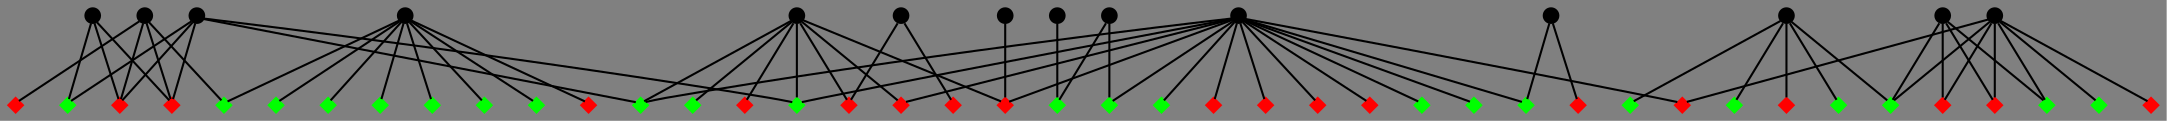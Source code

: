 digraph G_component_4 {
	graph [bgcolor="#808080", size="20,20"];
	node [height="0.1",
		style=filled,
		width="0.1",
		height="0.1",
		label="",
	];
	edge [dir=none, len=3];
	P_522	 [color="#000000",
		shape=circle];
	G_8437	 [color="#00ff00",
		shape=diamond];
	P_522 -> G_8437;
	G_5236	 [color="#ff0000",
		shape=diamond];
	P_522 -> G_5236;
	G_7654	 [color="#ff0000",
		shape=diamond];
	P_522 -> G_7654;
	P_612	 [color="#000000",
		shape=circle];
	G_131	 [color="#00ff00",
		shape=diamond];
	P_612 -> G_131;
	G_390	 [color="#00ff00",
		shape=diamond];
	P_612 -> G_390;
	G_1622	 [color="#00ff00",
		shape=diamond];
	P_612 -> G_1622;
	G_1715	 [color="#00ff00",
		shape=diamond];
	P_612 -> G_1715;
	G_2048	 [color="#00ff00",
		shape=diamond];
	P_612 -> G_2048;
	G_2188	 [color="#00ff00",
		shape=diamond];
	P_612 -> G_2188;
	G_7416	 [color="#00ff00",
		shape=diamond];
	P_612 -> G_7416;
	G_332	 [color="#ff0000",
		shape=diamond];
	P_612 -> G_332;
	G_2400	 [color="#ff0000",
		shape=diamond];
	P_612 -> G_2400;
	G_3387	 [color="#ff0000",
		shape=diamond];
	P_612 -> G_3387;
	G_4550	 [color="#ff0000",
		shape=diamond];
	P_612 -> G_4550;
	G_7489	 [color="#ff0000",
		shape=diamond];
	P_612 -> G_7489;
	G_7570	 [color="#ff0000",
		shape=diamond];
	P_612 -> G_7570;
	G_7609	 [color="#ff0000",
		shape=diamond];
	P_612 -> G_7609;
	P_5287	 [color="#000000",
		shape=circle];
	G_34	 [color="#00ff00",
		shape=diamond];
	P_5287 -> G_34;
	P_5287 -> G_390;
	P_5287 -> G_1622;
	G_263	 [color="#ff0000",
		shape=diamond];
	P_5287 -> G_263;
	P_5287 -> G_2400;
	P_5287 -> G_3387;
	G_5434	 [color="#ff0000",
		shape=diamond];
	P_5287 -> G_5434;
	P_8867	 [color="#000000",
		shape=circle];
	P_8867 -> G_390;
	P_8867 -> G_1622;
	P_8867 -> G_8437;
	P_8867 -> G_5236;
	P_8867 -> G_7654;
	P_26877	 [color="#000000",
		shape=circle];
	G_46	 [color="#00ff00",
		shape=diamond];
	P_26877 -> G_46;
	G_4030	 [color="#ff0000",
		shape=diamond];
	P_26877 -> G_4030;
	P_26877 -> G_5236;
	P_26877 -> G_7654;
	P_35562	 [color="#000000",
		shape=circle];
	G_5344	 [color="#00ff00",
		shape=diamond];
	P_35562 -> G_5344;
	G_5799	 [color="#00ff00",
		shape=diamond];
	P_35562 -> G_5799;
	G_6477	 [color="#00ff00",
		shape=diamond];
	P_35562 -> G_6477;
	P_35562 -> G_332;
	G_3037	 [color="#ff0000",
		shape=diamond];
	P_35562 -> G_3037;
	G_3530	 [color="#ff0000",
		shape=diamond];
	P_35562 -> G_3530;
	G_5444	 [color="#ff0000",
		shape=diamond];
	P_35562 -> G_5444;
	P_64702	 [color="#000000",
		shape=circle];
	G_1736	 [color="#00ff00",
		shape=diamond];
	P_64702 -> G_1736;
	P_64702 -> G_2048;
	P_80172	 [color="#000000",
		shape=circle];
	P_80172 -> G_5434;
	G_6915	 [color="#ff0000",
		shape=diamond];
	P_80172 -> G_6915;
	P_80187	 [color="#000000",
		shape=circle];
	G_1480	 [color="#00ff00",
		shape=diamond];
	P_80187 -> G_1480;
	G_2755	 [color="#00ff00",
		shape=diamond];
	P_80187 -> G_2755;
	P_80187 -> G_5799;
	G_7931	 [color="#00ff00",
		shape=diamond];
	P_80187 -> G_7931;
	G_117	 [color="#ff0000",
		shape=diamond];
	P_80187 -> G_117;
	P_80212	 [color="#000000",
		shape=circle];
	P_80212 -> G_46;
	G_1934	 [color="#00ff00",
		shape=diamond];
	P_80212 -> G_1934;
	G_1935	 [color="#00ff00",
		shape=diamond];
	P_80212 -> G_1935;
	G_2693	 [color="#00ff00",
		shape=diamond];
	P_80212 -> G_2693;
	G_4933	 [color="#00ff00",
		shape=diamond];
	P_80212 -> G_4933;
	G_5029	 [color="#00ff00",
		shape=diamond];
	P_80212 -> G_5029;
	G_7231	 [color="#00ff00",
		shape=diamond];
	P_80212 -> G_7231;
	G_925	 [color="#ff0000",
		shape=diamond];
	P_80212 -> G_925;
	P_102602	 [color="#000000",
		shape=circle];
	P_102602 -> G_1736;
	P_134287	 [color="#000000",
		shape=circle];
	P_134287 -> G_5344;
	P_134287 -> G_5799;
	P_134287 -> G_3037;
	P_134287 -> G_3530;
	P_637272	 [color="#000000",
		shape=circle];
	P_637272 -> G_3387;
	P_974507	 [color="#000000",
		shape=circle];
	P_974507 -> G_7416;
	G_7682	 [color="#ff0000",
		shape=diamond];
	P_974507 -> G_7682;
}
